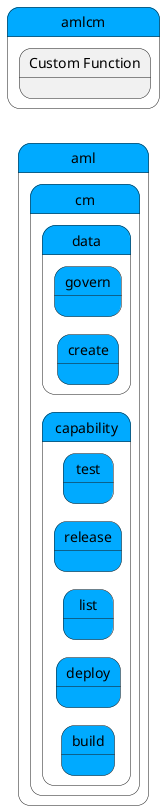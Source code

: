 @startuml
left to right direction


state "aml" as aml #00aaff {
state "cm" as amlcm #00aaff {
}
}


state "amlcm" as pstatename #00aaff {
    state "Custom Function" as cmfunction {
    }
}

        state "aml" as aml #00aaff {
state "cm" as amlcm #00aaff {
state "capability" as amlcmcapability #00aaff {
state "build" as amlcmcapabilitybuild #00aaff {
}
}
}
}


        state "aml" as aml #00aaff {
state "cm" as amlcm #00aaff {
state "capability" as amlcmcapability #00aaff {
state "deploy" as amlcmcapabilitydeploy #00aaff {
}
}
}
}


        state "aml" as aml #00aaff {
state "cm" as amlcm #00aaff {
state "capability" as amlcmcapability #00aaff {
state "list" as amlcmcapabilitylist #00aaff {
}
}
}
}


        state "aml" as aml #00aaff {
state "cm" as amlcm #00aaff {
state "capability" as amlcmcapability #00aaff {
state "release" as amlcmcapabilityrelease #00aaff {
}
}
}
}


        state "aml" as aml #00aaff {
state "cm" as amlcm #00aaff {
state "capability" as amlcmcapability #00aaff {
state "test" as amlcmcapabilitytest #00aaff {
}
}
}
}


        state "aml" as aml #00aaff {
state "cm" as amlcm #00aaff {
state "data" as amlcmdata #00aaff {
state "create" as amlcmdatacreate #00aaff {
}
}
}
}


        state "aml" as aml #00aaff {
state "cm" as amlcm #00aaff {
state "data" as amlcmdata #00aaff {
state "govern" as amlcmdatagovern #00aaff {
}
}
}
}






@enduml
